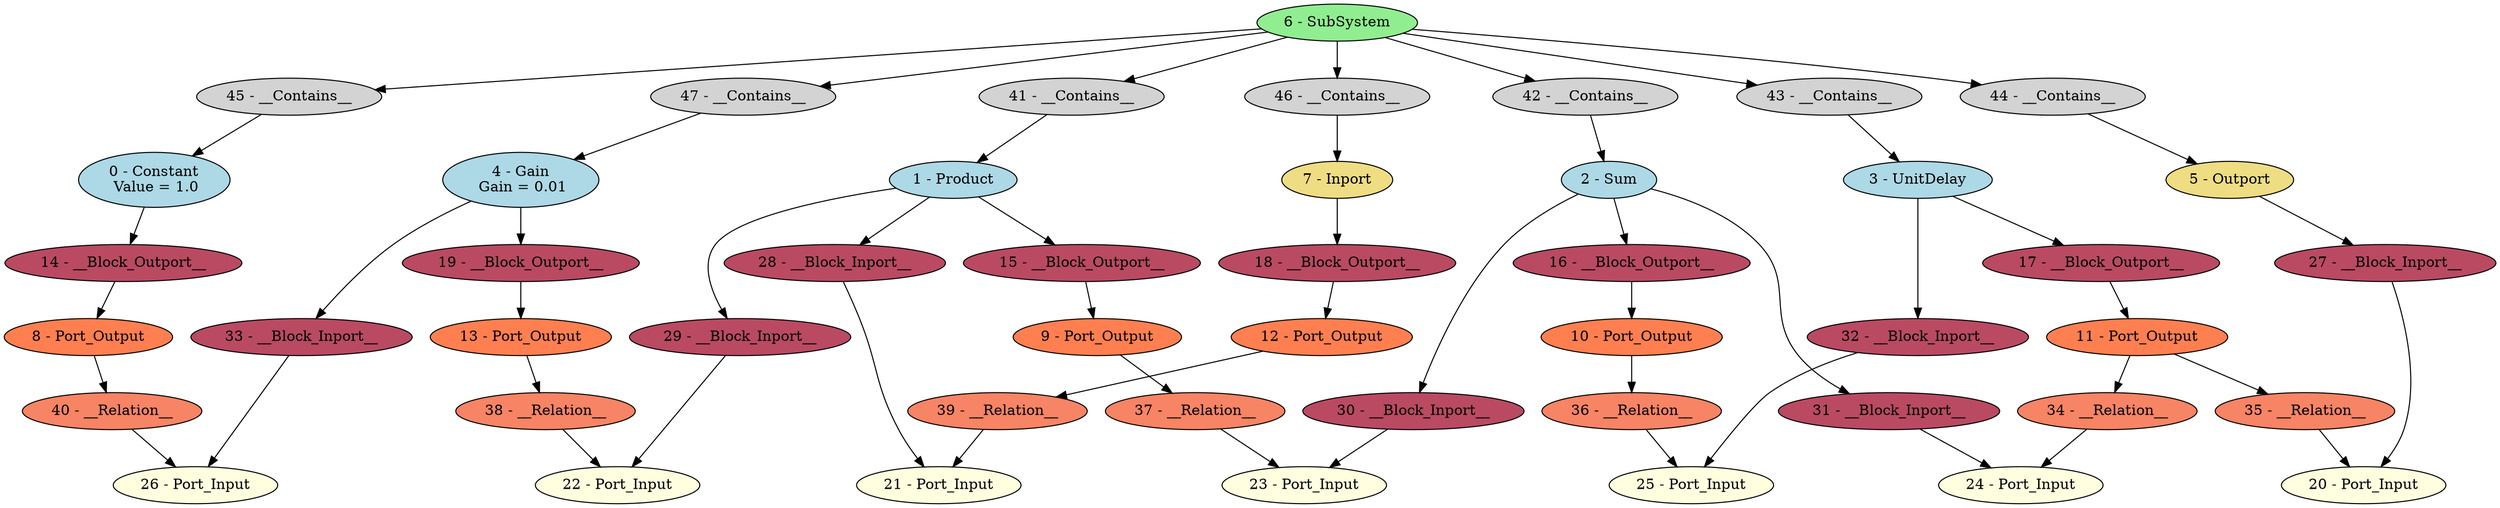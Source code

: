 digraph HConstfolding_hier_opt {
"0 - Constant\n Value = 1.0" [style=filled, fillcolor=lightblue];
"1 - Product" [style=filled, fillcolor=lightblue];
"2 - Sum" [style=filled, fillcolor=lightblue];
"3 - UnitDelay" [style=filled, fillcolor=lightblue];
"4 - Gain\n Gain = 0.01" [style=filled, fillcolor=lightblue];
"5 - Outport" [style=filled, fillcolor=lightgoldenrod];
"6 - SubSystem" [style=filled, fillcolor=lightgreen];
"7 - Inport" [style=filled, fillcolor=lightgoldenrod];
"8 - Port_Output" [style=filled, fillcolor=coral];
"9 - Port_Output" [style=filled, fillcolor=coral];
"10 - Port_Output" [style=filled, fillcolor=coral];
"11 - Port_Output" [style=filled, fillcolor=coral];
"12 - Port_Output" [style=filled, fillcolor=coral];
"13 - Port_Output" [style=filled, fillcolor=coral];
"14 - __Block_Outport__" [style=filled, fillcolor="#b94a62"];
"15 - __Block_Outport__" [style=filled, fillcolor="#b94a62"];
"16 - __Block_Outport__" [style=filled, fillcolor="#b94a62"];
"17 - __Block_Outport__" [style=filled, fillcolor="#b94a62"];
"18 - __Block_Outport__" [style=filled, fillcolor="#b94a62"];
"19 - __Block_Outport__" [style=filled, fillcolor="#b94a62"];
"20 - Port_Input" [style=filled, fillcolor=lightyellow];
"21 - Port_Input" [style=filled, fillcolor=lightyellow];
"22 - Port_Input" [style=filled, fillcolor=lightyellow];
"23 - Port_Input" [style=filled, fillcolor=lightyellow];
"24 - Port_Input" [style=filled, fillcolor=lightyellow];
"25 - Port_Input" [style=filled, fillcolor=lightyellow];
"26 - Port_Input" [style=filled, fillcolor=lightyellow];
"27 - __Block_Inport__" [style=filled, fillcolor="#b94a62"];
"28 - __Block_Inport__" [style=filled, fillcolor="#b94a62"];
"29 - __Block_Inport__" [style=filled, fillcolor="#b94a62"];
"30 - __Block_Inport__" [style=filled, fillcolor="#b94a62"];
"31 - __Block_Inport__" [style=filled, fillcolor="#b94a62"];
"32 - __Block_Inport__" [style=filled, fillcolor="#b94a62"];
"33 - __Block_Inport__" [style=filled, fillcolor="#b94a62"];
"34 - __Relation__" [style=filled, fillcolor="#f78465"];
"35 - __Relation__" [style=filled, fillcolor="#f78465"];
"36 - __Relation__" [style=filled, fillcolor="#f78465"];
"37 - __Relation__" [style=filled, fillcolor="#f78465"];
"38 - __Relation__" [style=filled, fillcolor="#f78465"];
"39 - __Relation__" [style=filled, fillcolor="#f78465"];
"40 - __Relation__" [style=filled, fillcolor="#f78465"];
"41 - __Contains__" [style=filled, fillcolor=lightgray];
"42 - __Contains__" [style=filled, fillcolor=lightgray];
"43 - __Contains__" [style=filled, fillcolor=lightgray];
"44 - __Contains__" [style=filled, fillcolor=lightgray];
"45 - __Contains__" [style=filled, fillcolor=lightgray];
"46 - __Contains__" [style=filled, fillcolor=lightgray];
"47 - __Contains__" [style=filled, fillcolor=lightgray];
"0 - Constant\n Value = 1.0" -> "14 - __Block_Outport__";
"1 - Product" -> "15 - __Block_Outport__";
"2 - Sum" -> "16 - __Block_Outport__";
"3 - UnitDelay" -> "17 - __Block_Outport__";
"4 - Gain\n Gain = 0.01" -> "19 - __Block_Outport__";
"6 - SubSystem" -> "41 - __Contains__";
"6 - SubSystem" -> "42 - __Contains__";
"6 - SubSystem" -> "43 - __Contains__";
"6 - SubSystem" -> "47 - __Contains__";
"6 - SubSystem" -> "46 - __Contains__";
"6 - SubSystem" -> "45 - __Contains__";
"6 - SubSystem" -> "44 - __Contains__";
"7 - Inport" -> "18 - __Block_Outport__";
"8 - Port_Output" -> "40 - __Relation__";
"9 - Port_Output" -> "37 - __Relation__";
"10 - Port_Output" -> "36 - __Relation__";
"11 - Port_Output" -> "35 - __Relation__";
"11 - Port_Output" -> "34 - __Relation__";
"12 - Port_Output" -> "39 - __Relation__";
"13 - Port_Output" -> "38 - __Relation__";
"14 - __Block_Outport__" -> "8 - Port_Output";
"15 - __Block_Outport__" -> "9 - Port_Output";
"16 - __Block_Outport__" -> "10 - Port_Output";
"17 - __Block_Outport__" -> "11 - Port_Output";
"18 - __Block_Outport__" -> "12 - Port_Output";
"19 - __Block_Outport__" -> "13 - Port_Output";
"27 - __Block_Inport__" -> "20 - Port_Input";
"28 - __Block_Inport__" -> "21 - Port_Input";
"29 - __Block_Inport__" -> "22 - Port_Input";
"30 - __Block_Inport__" -> "23 - Port_Input";
"31 - __Block_Inport__" -> "24 - Port_Input";
"32 - __Block_Inport__" -> "25 - Port_Input";
"33 - __Block_Inport__" -> "26 - Port_Input";
"5 - Outport" -> "27 - __Block_Inport__";
"1 - Product" -> "28 - __Block_Inport__";
"1 - Product" -> "29 - __Block_Inport__";
"2 - Sum" -> "30 - __Block_Inport__";
"2 - Sum" -> "31 - __Block_Inport__";
"3 - UnitDelay" -> "32 - __Block_Inport__";
"4 - Gain\n Gain = 0.01" -> "33 - __Block_Inport__";
"34 - __Relation__" -> "24 - Port_Input";
"35 - __Relation__" -> "20 - Port_Input";
"36 - __Relation__" -> "25 - Port_Input";
"37 - __Relation__" -> "23 - Port_Input";
"38 - __Relation__" -> "22 - Port_Input";
"39 - __Relation__" -> "21 - Port_Input";
"40 - __Relation__" -> "26 - Port_Input";
"41 - __Contains__" -> "1 - Product";
"42 - __Contains__" -> "2 - Sum";
"43 - __Contains__" -> "3 - UnitDelay";
"44 - __Contains__" -> "5 - Outport";
"45 - __Contains__" -> "0 - Constant\n Value = 1.0";
"46 - __Contains__" -> "7 - Inport";
"47 - __Contains__" -> "4 - Gain\n Gain = 0.01";
}
